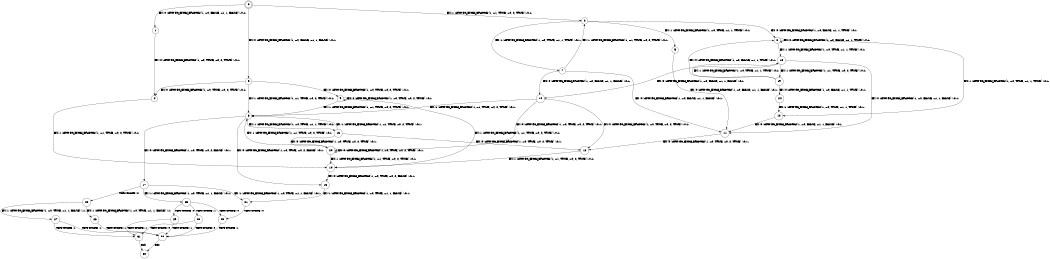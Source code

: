 digraph BCG {
size = "7, 10.5";
center = TRUE;
node [shape = circle];
0 [peripheries = 2];
0 -> 1 [label = "EX !0 !ATOMIC_EXCH_BRANCH (1, +0, FALSE, +1, 1, FALSE) !:0:1:"];
0 -> 2 [label = "EX !1 !ATOMIC_EXCH_BRANCH (1, +1, TRUE, +0, 2, TRUE) !:0:1:"];
0 -> 3 [label = "EX !0 !ATOMIC_EXCH_BRANCH (1, +0, FALSE, +1, 1, FALSE) !:0:1:"];
1 -> 4 [label = "EX !0 !ATOMIC_EXCH_BRANCH (1, +0, TRUE, +0, 2, TRUE) !:0:1:"];
2 -> 5 [label = "EX !1 !ATOMIC_EXCH_BRANCH (1, +0, TRUE, +1, 1, TRUE) !:0:1:"];
2 -> 6 [label = "EX !0 !ATOMIC_EXCH_BRANCH (1, +0, FALSE, +1, 1, TRUE) !:0:1:"];
2 -> 7 [label = "EX !1 !ATOMIC_EXCH_BRANCH (1, +0, TRUE, +1, 1, TRUE) !:0:1:"];
3 -> 4 [label = "EX !0 !ATOMIC_EXCH_BRANCH (1, +0, TRUE, +0, 2, TRUE) !:0:1:"];
3 -> 8 [label = "EX !1 !ATOMIC_EXCH_BRANCH (1, +1, TRUE, +0, 2, TRUE) !:0:1:"];
3 -> 9 [label = "EX !0 !ATOMIC_EXCH_BRANCH (1, +0, TRUE, +0, 2, TRUE) !:0:1:"];
4 -> 10 [label = "EX !1 !ATOMIC_EXCH_BRANCH (1, +1, TRUE, +0, 2, TRUE) !:0:1:"];
5 -> 11 [label = "EX !0 !ATOMIC_EXCH_BRANCH (1, +0, FALSE, +1, 1, FALSE) !:0:1:"];
6 -> 12 [label = "EX !1 !ATOMIC_EXCH_BRANCH (1, +0, TRUE, +1, 1, TRUE) !:0:1:"];
6 -> 13 [label = "EX !1 !ATOMIC_EXCH_BRANCH (1, +0, TRUE, +1, 1, TRUE) !:0:1:"];
6 -> 6 [label = "EX !0 !ATOMIC_EXCH_BRANCH (1, +0, FALSE, +1, 1, TRUE) !:0:1:"];
7 -> 11 [label = "EX !0 !ATOMIC_EXCH_BRANCH (1, +0, FALSE, +1, 1, FALSE) !:0:1:"];
7 -> 14 [label = "EX !0 !ATOMIC_EXCH_BRANCH (1, +0, FALSE, +1, 1, FALSE) !:0:1:"];
7 -> 2 [label = "EX !1 !ATOMIC_EXCH_BRANCH (1, +1, TRUE, +0, 2, TRUE) !:0:1:"];
8 -> 15 [label = "EX !0 !ATOMIC_EXCH_BRANCH (1, +0, TRUE, +0, 2, FALSE) !:0:1:"];
8 -> 16 [label = "EX !1 !ATOMIC_EXCH_BRANCH (1, +0, TRUE, +1, 1, TRUE) !:0:1:"];
8 -> 17 [label = "EX !0 !ATOMIC_EXCH_BRANCH (1, +0, TRUE, +0, 2, FALSE) !:0:1:"];
9 -> 10 [label = "EX !1 !ATOMIC_EXCH_BRANCH (1, +1, TRUE, +0, 2, TRUE) !:0:1:"];
9 -> 8 [label = "EX !1 !ATOMIC_EXCH_BRANCH (1, +1, TRUE, +0, 2, TRUE) !:0:1:"];
9 -> 9 [label = "EX !0 !ATOMIC_EXCH_BRANCH (1, +0, TRUE, +0, 2, TRUE) !:0:1:"];
10 -> 15 [label = "EX !0 !ATOMIC_EXCH_BRANCH (1, +0, TRUE, +0, 2, FALSE) !:0:1:"];
11 -> 18 [label = "EX !0 !ATOMIC_EXCH_BRANCH (1, +0, TRUE, +0, 2, TRUE) !:0:1:"];
12 -> 11 [label = "EX !0 !ATOMIC_EXCH_BRANCH (1, +0, FALSE, +1, 1, FALSE) !:0:1:"];
13 -> 11 [label = "EX !0 !ATOMIC_EXCH_BRANCH (1, +0, FALSE, +1, 1, FALSE) !:0:1:"];
13 -> 19 [label = "EX !1 !ATOMIC_EXCH_BRANCH (1, +1, TRUE, +0, 2, TRUE) !:0:1:"];
13 -> 14 [label = "EX !0 !ATOMIC_EXCH_BRANCH (1, +0, FALSE, +1, 1, FALSE) !:0:1:"];
14 -> 18 [label = "EX !0 !ATOMIC_EXCH_BRANCH (1, +0, TRUE, +0, 2, TRUE) !:0:1:"];
14 -> 8 [label = "EX !1 !ATOMIC_EXCH_BRANCH (1, +1, TRUE, +0, 2, TRUE) !:0:1:"];
14 -> 20 [label = "EX !0 !ATOMIC_EXCH_BRANCH (1, +0, TRUE, +0, 2, TRUE) !:0:1:"];
15 -> 21 [label = "EX !1 !ATOMIC_EXCH_BRANCH (1, +0, TRUE, +1, 1, FALSE) !:0:1:"];
16 -> 18 [label = "EX !0 !ATOMIC_EXCH_BRANCH (1, +0, TRUE, +0, 2, TRUE) !:0:1:"];
16 -> 8 [label = "EX !1 !ATOMIC_EXCH_BRANCH (1, +1, TRUE, +0, 2, TRUE) !:0:1:"];
16 -> 20 [label = "EX !0 !ATOMIC_EXCH_BRANCH (1, +0, TRUE, +0, 2, TRUE) !:0:1:"];
17 -> 21 [label = "EX !1 !ATOMIC_EXCH_BRANCH (1, +0, TRUE, +1, 1, FALSE) !:0:1:"];
17 -> 22 [label = "TERMINATE !0"];
17 -> 23 [label = "EX !1 !ATOMIC_EXCH_BRANCH (1, +0, TRUE, +1, 1, FALSE) !:0:1:"];
18 -> 10 [label = "EX !1 !ATOMIC_EXCH_BRANCH (1, +1, TRUE, +0, 2, TRUE) !:0:1:"];
19 -> 24 [label = "EX !0 !ATOMIC_EXCH_BRANCH (1, +0, FALSE, +1, 1, TRUE) !:0:1:"];
19 -> 13 [label = "EX !1 !ATOMIC_EXCH_BRANCH (1, +0, TRUE, +1, 1, TRUE) !:0:1:"];
19 -> 6 [label = "EX !0 !ATOMIC_EXCH_BRANCH (1, +0, FALSE, +1, 1, TRUE) !:0:1:"];
20 -> 10 [label = "EX !1 !ATOMIC_EXCH_BRANCH (1, +1, TRUE, +0, 2, TRUE) !:0:1:"];
20 -> 8 [label = "EX !1 !ATOMIC_EXCH_BRANCH (1, +1, TRUE, +0, 2, TRUE) !:0:1:"];
20 -> 20 [label = "EX !0 !ATOMIC_EXCH_BRANCH (1, +0, TRUE, +0, 2, TRUE) !:0:1:"];
21 -> 25 [label = "TERMINATE !0"];
22 -> 26 [label = "EX !1 !ATOMIC_EXCH_BRANCH (1, +0, TRUE, +1, 1, FALSE) !:1:"];
22 -> 27 [label = "EX !1 !ATOMIC_EXCH_BRANCH (1, +0, TRUE, +1, 1, FALSE) !:1:"];
23 -> 25 [label = "TERMINATE !0"];
23 -> 28 [label = "TERMINATE !1"];
23 -> 29 [label = "TERMINATE !0"];
24 -> 12 [label = "EX !1 !ATOMIC_EXCH_BRANCH (1, +0, TRUE, +1, 1, TRUE) !:0:1:"];
25 -> 30 [label = "TERMINATE !1"];
26 -> 30 [label = "TERMINATE !1"];
27 -> 30 [label = "TERMINATE !1"];
27 -> 31 [label = "TERMINATE !1"];
28 -> 30 [label = "TERMINATE !0"];
28 -> 31 [label = "TERMINATE !0"];
29 -> 30 [label = "TERMINATE !1"];
29 -> 31 [label = "TERMINATE !1"];
30 -> 32 [label = "exit"];
31 -> 32 [label = "exit"];
}
